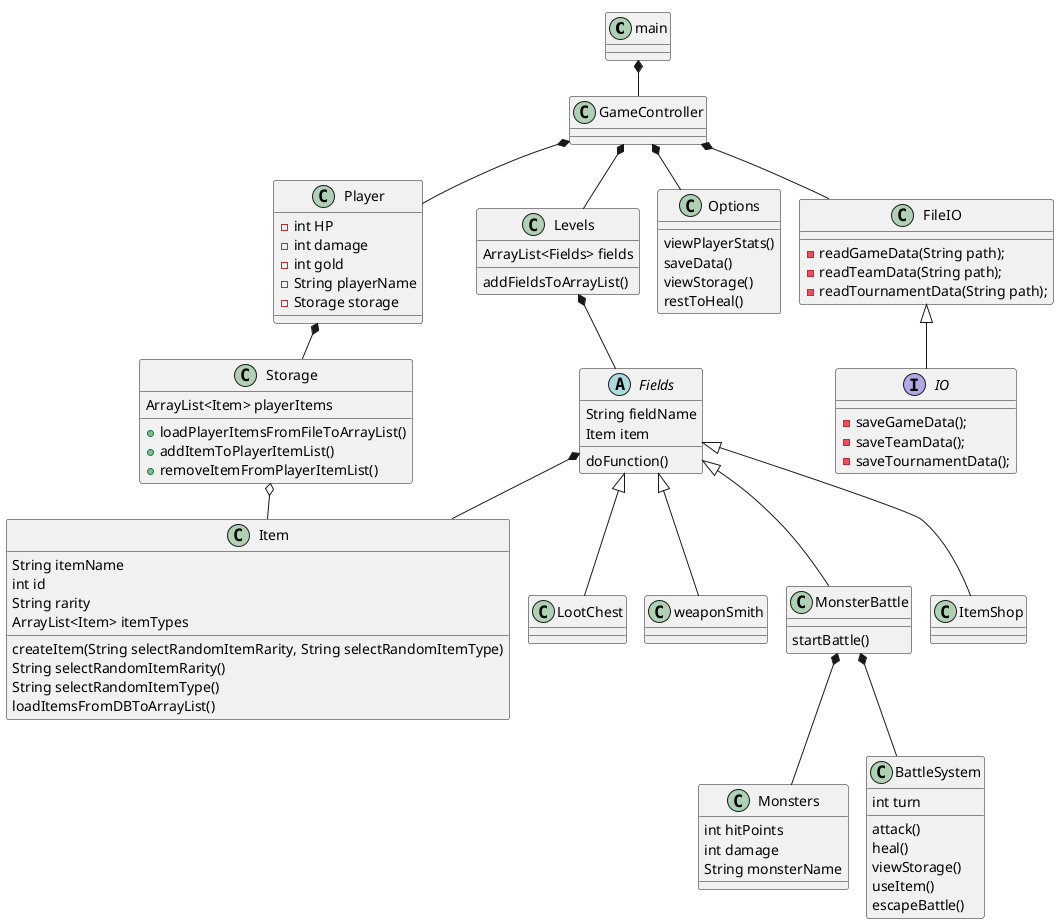 @startuml
'https://plantuml.com/class-diagram

!pragma layout smetana




class main {
}

class Player {
- int HP
- int damage
- int gold
- String playerName
- Storage storage
}

class Monsters {
int hitPoints
int damage
String monsterName
}

class BattleSystem {
int turn

attack()
heal()
viewStorage()
useItem()
escapeBattle()
}

class GameController{

}

class Storage {
ArrayList<Item> playerItems

+ loadPlayerItemsFromFileToArrayList()
+ addItemToPlayerItemList()
+ removeItemFromPlayerItemList()
}

class Levels {
ArrayList<Fields> fields

addFieldsToArrayList()
}

class Item {
String itemName
int id
String rarity
ArrayList<Item> itemTypes

createItem(String selectRandomItemRarity, String selectRandomItemType)
String selectRandomItemRarity()
String selectRandomItemType()
loadItemsFromDBToArrayList()
}

class LootChest {
}

abstract class Fields {
String fieldName
Item item

doFunction()
}

class weaponSmith{
}

class MonsterBattle {

startBattle()
}

class ItemShop {
}

class Options {

viewPlayerStats()
saveData()
viewStorage()
restToHeal()
}

interface IO {
    - saveGameData();
    - saveTeamData();
    - saveTournamentData();

}

class FileIO {
    - readGameData(String path);
    - readTeamData(String path);
    - readTournamentData(String path);
}

main *-- GameController
GameController *-- Player
GameController *-- Levels
GameController *-- Options
Player *-- Storage
Storage o-- Item
Levels *-- Fields
Fields <|-- ItemShop
Fields <|-- LootChest
Fields <|-- weaponSmith
Fields <|-- MonsterBattle
GameController *-- FileIO
MonsterBattle *-- Monsters
MonsterBattle *-- BattleSystem

FileIO <|-- IO
'Spørg om pilen fra IO vender rigtigt'

Fields *-- Item

@enduml